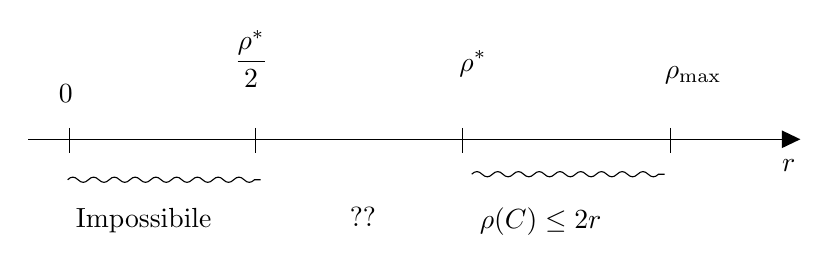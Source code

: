 \begin{tikzpicture}[x=0.75pt,y=0.75pt,yscale=-1,xscale=1]
	\draw    (121,120.5) -- (490,120.5) ;
	\draw [shift={(493,120.5)}, rotate = 180] [fill={rgb, 255:red, 0; green, 0; blue, 0 }  ][line width=0.08]  [draw opacity=0] (8.93,-4.29) -- (0,0) -- (8.93,4.29) -- cycle    ;
	\draw    (230.33,115) -- (230.33,127) ;
	\draw    (330.33,115) -- (330.33,127) ;
	\draw    (430.33,115) -- (430.33,127) ;
	\draw    (140.75,115) -- (140.75,127) ;
	\draw    (140,140) .. controls (141.67,138.33) and (143.33,138.33) .. (145,140) .. controls (146.67,141.67) and (148.33,141.67) .. (150,140) .. controls (151.67,138.33) and (153.33,138.33) .. (155,140) .. controls (156.67,141.67) and (158.33,141.67) .. (160,140) .. controls (161.67,138.33) and (163.33,138.33) .. (165,140) .. controls (166.67,141.67) and (168.33,141.67) .. (170,140) .. controls (171.67,138.33) and (173.33,138.33) .. (175,140) .. controls (176.67,141.67) and (178.33,141.67) .. (180,140) .. controls (181.67,138.33) and (183.33,138.33) .. (185,140) .. controls (186.67,141.67) and (188.33,141.67) .. (190,140) .. controls (191.67,138.33) and (193.33,138.33) .. (195,140) .. controls (196.67,141.67) and (198.33,141.67) .. (200,140) .. controls (201.67,138.33) and (203.33,138.33) .. (205,140) .. controls (206.67,141.67) and (208.33,141.67) .. (210,140) .. controls (211.67,138.33) and (213.33,138.33) .. (215,140) .. controls (216.67,141.67) and (218.33,141.67) .. (220,140) .. controls (221.67,138.33) and (223.33,138.33) .. (225,140) .. controls (226.67,141.67) and (228.33,141.67) .. (230,140) -- (233,140) -- (233,140) ;
	\draw    (334.67,137.33) .. controls (336.34,135.66) and (338,135.66) .. (339.67,137.33) .. controls (341.34,139) and (343,139) .. (344.67,137.33) .. controls (346.34,135.66) and (348,135.66) .. (349.67,137.33) .. controls (351.34,139) and (353,139) .. (354.67,137.33) .. controls (356.34,135.66) and (358,135.66) .. (359.67,137.33) .. controls (361.34,139) and (363,139) .. (364.67,137.33) .. controls (366.34,135.66) and (368,135.66) .. (369.67,137.33) .. controls (371.34,139) and (373,139) .. (374.67,137.33) .. controls (376.34,135.66) and (378,135.66) .. (379.67,137.33) .. controls (381.34,139) and (383,139) .. (384.67,137.33) .. controls (386.34,135.66) and (388,135.66) .. (389.67,137.33) .. controls (391.34,139) and (393,139) .. (394.67,137.33) .. controls (396.34,135.66) and (398,135.66) .. (399.67,137.33) .. controls (401.34,139) and (403,139) .. (404.67,137.33) .. controls (406.34,135.66) and (408,135.66) .. (409.67,137.33) .. controls (411.34,139) and (413,139) .. (414.67,137.33) .. controls (416.34,135.66) and (418,135.66) .. (419.67,137.33) .. controls (421.34,139) and (423,139) .. (424.67,137.33) -- (427.67,137.33) -- (427.67,137.33) ;

	\draw (483,129) node [anchor=north west][inner sep=0.75pt]   [align=left] {$\displaystyle r$};
	\draw (134.5,93) node [anchor=north west][inner sep=0.75pt]   [align=left] {$\displaystyle 0$};
	\draw (219,67) node [anchor=north west][inner sep=0.75pt]   [align=left] {$\displaystyle \frac{\rho ^{*}}{2}$};
	\draw (327.5,76.5) node [anchor=north west][inner sep=0.75pt]   [align=left] {$\displaystyle \rho ^{*}$};
	\draw (426.5,84) node [anchor=north west][inner sep=0.75pt]   [align=left] {$\displaystyle \rho_{\max}$};
	\draw (142.67,152.67) node [anchor=north west][inner sep=0.75pt]   [align=left] {Impossibile};
	\draw (337.33,152) node [anchor=north west][inner sep=0.75pt]   [align=left] {$\rho(C)\leq 2r$};
	\draw (274.67,152) node [anchor=north west][inner sep=0.75pt]   [align=left] {??};
\end{tikzpicture}
